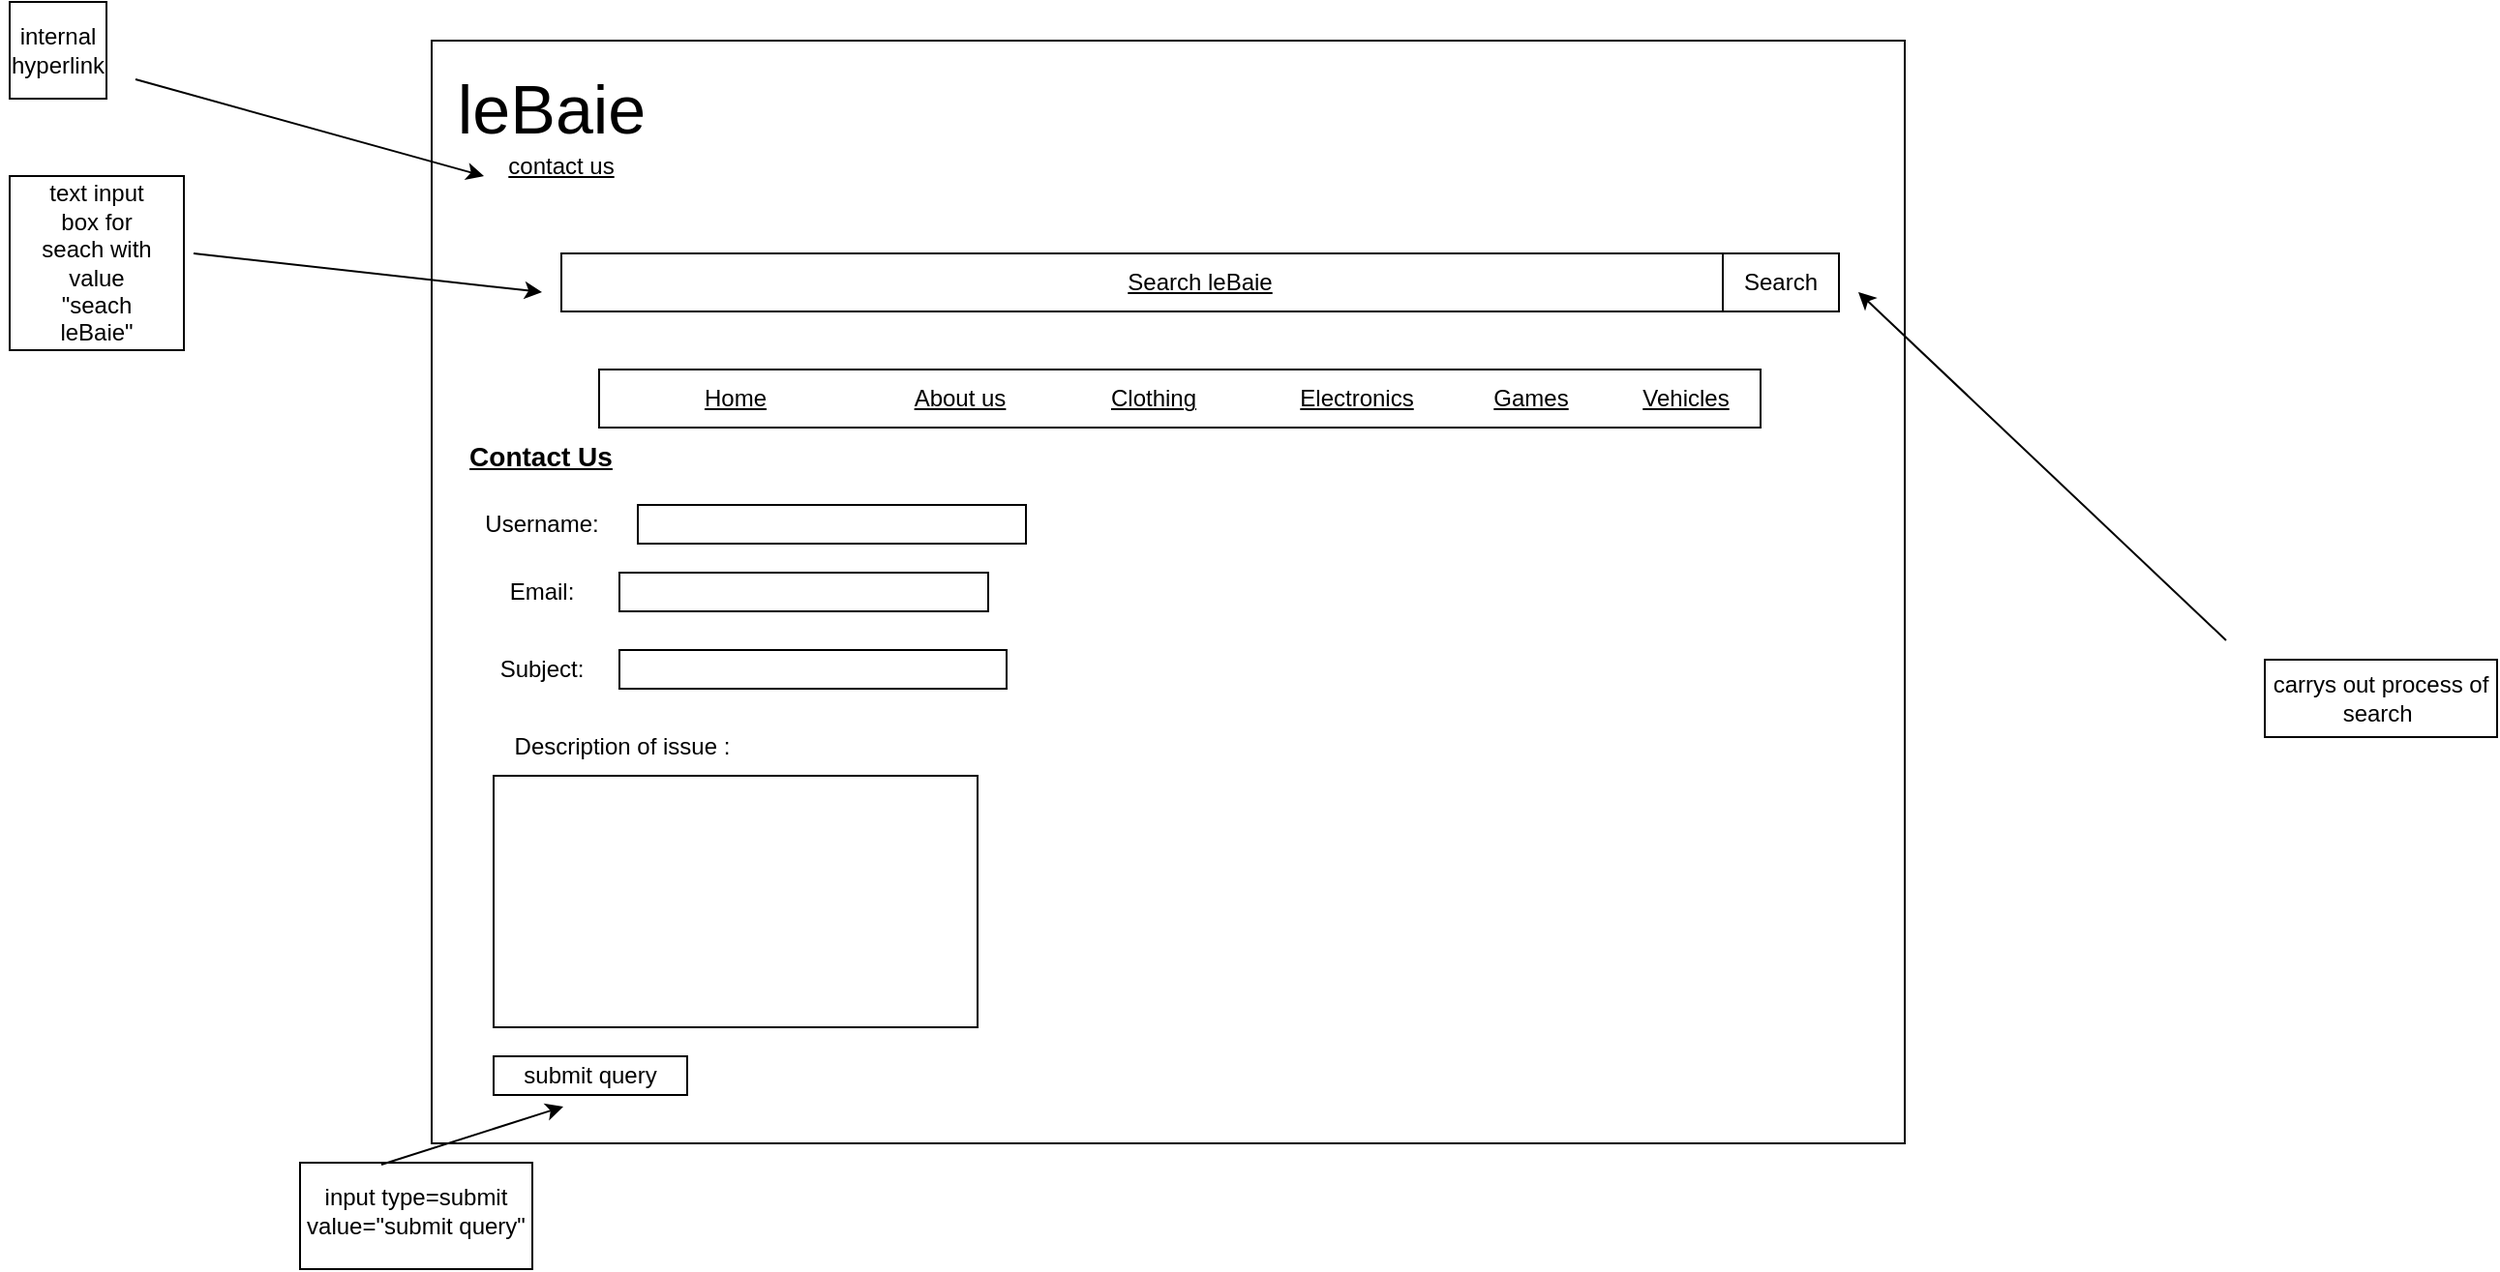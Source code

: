 <mxfile version="22.0.3" type="device">
  <diagram name="Page-1" id="OSw_fn5C4phY3LyEdfha">
    <mxGraphModel dx="2485" dy="820" grid="1" gridSize="10" guides="1" tooltips="1" connect="1" arrows="1" fold="1" page="1" pageScale="1" pageWidth="827" pageHeight="1169" math="0" shadow="0">
      <root>
        <mxCell id="0" />
        <mxCell id="1" parent="0" />
        <mxCell id="fN3F_qTNTlOi7PbtFnD1-1" value="" style="rounded=0;whiteSpace=wrap;html=1;fillColor=none;fontStyle=4" parent="1" vertex="1">
          <mxGeometry x="33" y="60" width="761" height="570" as="geometry" />
        </mxCell>
        <mxCell id="fN3F_qTNTlOi7PbtFnD1-3" value="&lt;font style=&quot;font-size: 35px;&quot;&gt;leBaie&lt;/font&gt;" style="text;html=1;strokeColor=none;fillColor=none;align=center;verticalAlign=middle;whiteSpace=wrap;rounded=0;" parent="1" vertex="1">
          <mxGeometry x="65" y="80" width="60" height="30" as="geometry" />
        </mxCell>
        <mxCell id="fN3F_qTNTlOi7PbtFnD1-5" value="" style="rounded=0;whiteSpace=wrap;html=1;fillColor=none;" parent="1" vertex="1">
          <mxGeometry x="119.5" y="230" width="600" height="30" as="geometry" />
        </mxCell>
        <mxCell id="fN3F_qTNTlOi7PbtFnD1-8" value="" style="rounded=0;whiteSpace=wrap;html=1;" parent="1" vertex="1">
          <mxGeometry x="139.5" y="300" width="200.5" height="20" as="geometry" />
        </mxCell>
        <mxCell id="fN3F_qTNTlOi7PbtFnD1-9" value="Username:" style="text;html=1;strokeColor=none;fillColor=none;align=center;verticalAlign=middle;whiteSpace=wrap;rounded=0;" parent="1" vertex="1">
          <mxGeometry x="59.5" y="295" width="60" height="30" as="geometry" />
        </mxCell>
        <mxCell id="fN3F_qTNTlOi7PbtFnD1-10" value="Email:" style="text;html=1;strokeColor=none;fillColor=none;align=center;verticalAlign=middle;whiteSpace=wrap;rounded=0;" parent="1" vertex="1">
          <mxGeometry x="39.5" y="330" width="100" height="30" as="geometry" />
        </mxCell>
        <mxCell id="fN3F_qTNTlOi7PbtFnD1-12" value="" style="rounded=0;whiteSpace=wrap;html=1;" parent="1" vertex="1">
          <mxGeometry x="130" y="335" width="190.5" height="20" as="geometry" />
        </mxCell>
        <mxCell id="fN3F_qTNTlOi7PbtFnD1-15" value="Description of issue :" style="text;html=1;strokeColor=none;fillColor=none;align=center;verticalAlign=middle;whiteSpace=wrap;rounded=0;" parent="1" vertex="1">
          <mxGeometry x="65" y="410" width="132.5" height="30" as="geometry" />
        </mxCell>
        <mxCell id="fN3F_qTNTlOi7PbtFnD1-16" value="" style="rounded=0;whiteSpace=wrap;html=1;" parent="1" vertex="1">
          <mxGeometry x="65" y="440" width="250" height="130" as="geometry" />
        </mxCell>
        <mxCell id="fN3F_qTNTlOi7PbtFnD1-17" value="submit query" style="rounded=0;whiteSpace=wrap;html=1;" parent="1" vertex="1">
          <mxGeometry x="65" y="585" width="100" height="20" as="geometry" />
        </mxCell>
        <mxCell id="fN3F_qTNTlOi7PbtFnD1-18" value="" style="endArrow=classic;html=1;rounded=0;entryX=0.36;entryY=1.3;entryDx=0;entryDy=0;entryPerimeter=0;exitX=0.35;exitY=0.018;exitDx=0;exitDy=0;exitPerimeter=0;" parent="1" target="fN3F_qTNTlOi7PbtFnD1-17" edge="1" source="fN3F_qTNTlOi7PbtFnD1-21">
          <mxGeometry width="50" height="50" relative="1" as="geometry">
            <mxPoint x="20" y="725" as="sourcePoint" />
            <mxPoint x="70" y="675" as="targetPoint" />
          </mxGeometry>
        </mxCell>
        <mxCell id="fN3F_qTNTlOi7PbtFnD1-19" value="input type=submit value=&quot;submit query&quot;" style="text;html=1;strokeColor=none;fillColor=none;align=center;verticalAlign=middle;whiteSpace=wrap;rounded=0;" parent="1" vertex="1">
          <mxGeometry x="-40" y="650" width="130" height="30" as="geometry" />
        </mxCell>
        <mxCell id="fN3F_qTNTlOi7PbtFnD1-21" value="" style="rounded=0;whiteSpace=wrap;html=1;fillColor=none;" parent="1" vertex="1">
          <mxGeometry x="-35" y="640" width="120" height="55" as="geometry" />
        </mxCell>
        <mxCell id="fN3F_qTNTlOi7PbtFnD1-22" value="&lt;span&gt;Home &lt;/span&gt;" style="text;html=1;strokeColor=none;fillColor=none;align=center;verticalAlign=middle;whiteSpace=wrap;rounded=0;fontStyle=4" parent="1" vertex="1">
          <mxGeometry x="159.5" y="230" width="60" height="30" as="geometry" />
        </mxCell>
        <mxCell id="fN3F_qTNTlOi7PbtFnD1-23" value="Electronics " style="text;html=1;strokeColor=none;fillColor=none;align=center;verticalAlign=middle;whiteSpace=wrap;rounded=0;fontStyle=4" parent="1" vertex="1">
          <mxGeometry x="480.5" y="230" width="60" height="30" as="geometry" />
        </mxCell>
        <mxCell id="fN3F_qTNTlOi7PbtFnD1-24" value="Clothing" style="text;html=1;strokeColor=none;fillColor=none;align=center;verticalAlign=middle;whiteSpace=wrap;rounded=0;fontStyle=4" parent="1" vertex="1">
          <mxGeometry x="375.5" y="230" width="60" height="30" as="geometry" />
        </mxCell>
        <mxCell id="fN3F_qTNTlOi7PbtFnD1-25" value="Vehicles" style="text;html=1;strokeColor=none;fillColor=none;align=center;verticalAlign=middle;whiteSpace=wrap;rounded=0;fontStyle=4" parent="1" vertex="1">
          <mxGeometry x="650.5" y="230" width="60" height="30" as="geometry" />
        </mxCell>
        <mxCell id="fN3F_qTNTlOi7PbtFnD1-26" value="About us" style="text;html=1;strokeColor=none;fillColor=none;align=center;verticalAlign=middle;whiteSpace=wrap;rounded=0;fontStyle=4" parent="1" vertex="1">
          <mxGeometry x="275.5" y="230" width="60" height="30" as="geometry" />
        </mxCell>
        <mxCell id="fN3F_qTNTlOi7PbtFnD1-27" value="Games" style="text;html=1;strokeColor=none;fillColor=none;align=center;verticalAlign=middle;whiteSpace=wrap;rounded=0;fontStyle=4" parent="1" vertex="1">
          <mxGeometry x="570.5" y="230" width="60" height="30" as="geometry" />
        </mxCell>
        <mxCell id="T_uqabmwkL4z7dhnGOvj-1" value="&lt;u&gt;&lt;font style=&quot;font-size: 14px;&quot;&gt;&lt;b&gt;Contact Us&lt;/b&gt;&lt;/font&gt;&lt;/u&gt;" style="text;html=1;strokeColor=none;fillColor=none;align=center;verticalAlign=middle;whiteSpace=wrap;rounded=0;" parent="1" vertex="1">
          <mxGeometry x="22" y="260" width="135" height="30" as="geometry" />
        </mxCell>
        <mxCell id="n6DRnqnD5tYLv9f0XK1J-2" value="Subject:" style="text;html=1;strokeColor=none;fillColor=none;align=center;verticalAlign=middle;whiteSpace=wrap;rounded=0;" vertex="1" parent="1">
          <mxGeometry x="60" y="370" width="60" height="30" as="geometry" />
        </mxCell>
        <mxCell id="n6DRnqnD5tYLv9f0XK1J-3" value="" style="rounded=0;whiteSpace=wrap;html=1;" vertex="1" parent="1">
          <mxGeometry x="130" y="375" width="200" height="20" as="geometry" />
        </mxCell>
        <mxCell id="n6DRnqnD5tYLv9f0XK1J-4" value="" style="whiteSpace=wrap;html=1;aspect=fixed;fillColor=none;" vertex="1" parent="1">
          <mxGeometry x="-185" y="40" width="50" height="50" as="geometry" />
        </mxCell>
        <mxCell id="n6DRnqnD5tYLv9f0XK1J-5" value="&lt;span&gt;contact us&lt;br&gt;&lt;/span&gt;" style="text;html=1;strokeColor=none;fillColor=none;align=center;verticalAlign=middle;whiteSpace=wrap;rounded=0;fontStyle=4" vertex="1" parent="1">
          <mxGeometry x="70" y="110" width="60" height="30" as="geometry" />
        </mxCell>
        <mxCell id="n6DRnqnD5tYLv9f0XK1J-6" value="internal hyperlink " style="text;html=1;fillColor=none;align=center;verticalAlign=middle;whiteSpace=wrap;rounded=0;" vertex="1" parent="1">
          <mxGeometry x="-190" y="50" width="60" height="30" as="geometry" />
        </mxCell>
        <mxCell id="n6DRnqnD5tYLv9f0XK1J-7" value="" style="endArrow=classic;html=1;rounded=0;" edge="1" parent="1">
          <mxGeometry width="50" height="50" relative="1" as="geometry">
            <mxPoint x="-120" y="80" as="sourcePoint" />
            <mxPoint x="60" y="130" as="targetPoint" />
          </mxGeometry>
        </mxCell>
        <mxCell id="n6DRnqnD5tYLv9f0XK1J-8" value="" style="whiteSpace=wrap;html=1;aspect=fixed;fillColor=none;" vertex="1" parent="1">
          <mxGeometry x="-185" y="130" width="90" height="90" as="geometry" />
        </mxCell>
        <mxCell id="n6DRnqnD5tYLv9f0XK1J-9" value="Search leBaie" style="rounded=0;whiteSpace=wrap;html=1;fontStyle=4" vertex="1" parent="1">
          <mxGeometry x="100" y="170" width="660" height="30" as="geometry" />
        </mxCell>
        <mxCell id="n6DRnqnD5tYLv9f0XK1J-10" value="" style="endArrow=classic;html=1;rounded=0;" edge="1" parent="1">
          <mxGeometry width="50" height="50" relative="1" as="geometry">
            <mxPoint x="-90" y="170" as="sourcePoint" />
            <mxPoint x="90" y="190" as="targetPoint" />
          </mxGeometry>
        </mxCell>
        <mxCell id="n6DRnqnD5tYLv9f0XK1J-11" value="text input box for seach with value &quot;seach leBaie&quot; " style="text;html=1;strokeColor=none;fillColor=none;align=center;verticalAlign=middle;whiteSpace=wrap;rounded=0;" vertex="1" parent="1">
          <mxGeometry x="-170" y="160" width="60" height="30" as="geometry" />
        </mxCell>
        <mxCell id="n6DRnqnD5tYLv9f0XK1J-12" value="Search" style="rounded=0;whiteSpace=wrap;html=1;" vertex="1" parent="1">
          <mxGeometry x="700" y="170" width="60" height="30" as="geometry" />
        </mxCell>
        <mxCell id="n6DRnqnD5tYLv9f0XK1J-13" value="" style="endArrow=classic;html=1;rounded=0;" edge="1" parent="1">
          <mxGeometry width="50" height="50" relative="1" as="geometry">
            <mxPoint x="960" y="370" as="sourcePoint" />
            <mxPoint x="770" y="190" as="targetPoint" />
          </mxGeometry>
        </mxCell>
        <mxCell id="n6DRnqnD5tYLv9f0XK1J-14" value="carrys out process of search&amp;nbsp;" style="rounded=0;whiteSpace=wrap;html=1;fillColor=none;" vertex="1" parent="1">
          <mxGeometry x="980" y="380" width="120" height="40" as="geometry" />
        </mxCell>
      </root>
    </mxGraphModel>
  </diagram>
</mxfile>
